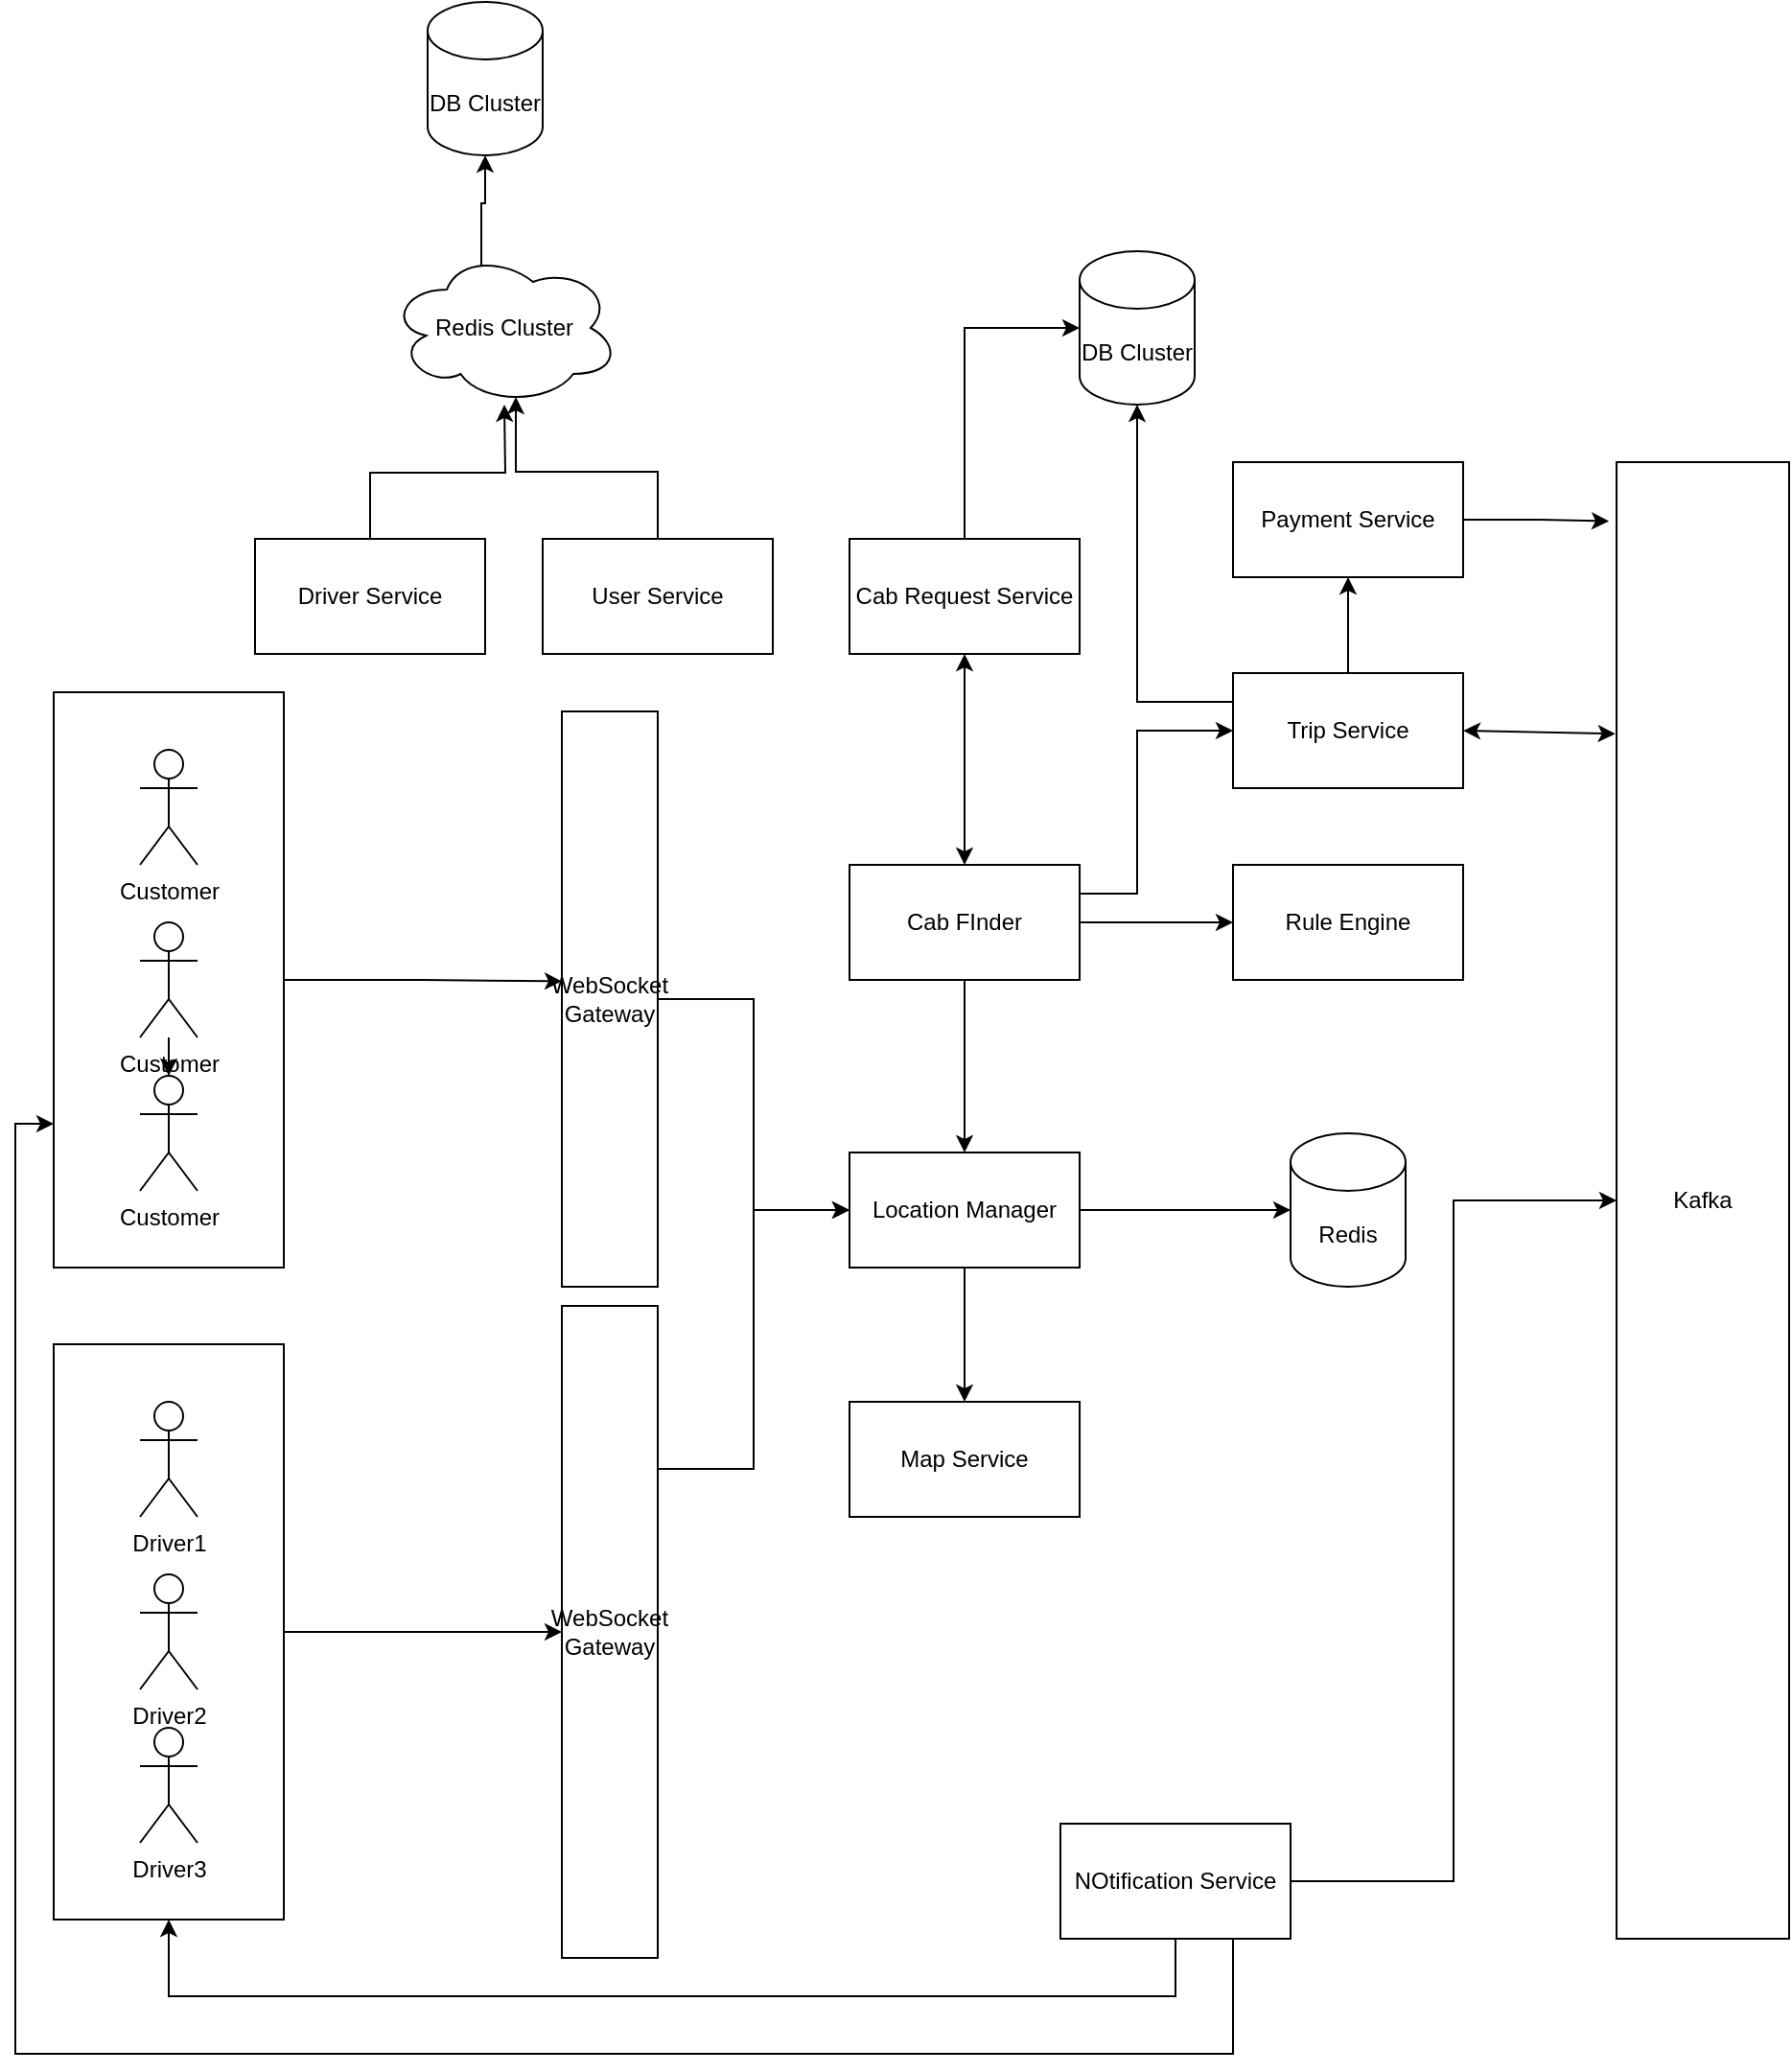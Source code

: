 <mxfile version="22.1.17" type="github">
  <diagram name="Page-1" id="OVm1V5rvUiN5_n777IS2">
    <mxGraphModel dx="1858" dy="1692" grid="1" gridSize="10" guides="1" tooltips="1" connect="1" arrows="1" fold="1" page="1" pageScale="1" pageWidth="850" pageHeight="1100" math="0" shadow="0">
      <root>
        <mxCell id="0" />
        <mxCell id="1" parent="0" />
        <mxCell id="6h84PF4SdJqPQpqpmfc6-9" style="edgeStyle=orthogonalEdgeStyle;rounded=0;orthogonalLoop=1;jettySize=auto;html=1;exitX=1;exitY=0.5;exitDx=0;exitDy=0;entryX=0;entryY=0.5;entryDx=0;entryDy=0;" edge="1" parent="1" source="6h84PF4SdJqPQpqpmfc6-5" target="6h84PF4SdJqPQpqpmfc6-8">
          <mxGeometry relative="1" as="geometry" />
        </mxCell>
        <mxCell id="6h84PF4SdJqPQpqpmfc6-5" value="" style="rounded=0;whiteSpace=wrap;html=1;" vertex="1" parent="1">
          <mxGeometry x="25" y="180" width="120" height="300" as="geometry" />
        </mxCell>
        <mxCell id="6h84PF4SdJqPQpqpmfc6-2" value="Driver2" style="shape=umlActor;verticalLabelPosition=bottom;verticalAlign=top;html=1;outlineConnect=0;" vertex="1" parent="1">
          <mxGeometry x="70" y="300" width="30" height="60" as="geometry" />
        </mxCell>
        <mxCell id="6h84PF4SdJqPQpqpmfc6-3" value="Driver1" style="shape=umlActor;verticalLabelPosition=bottom;verticalAlign=top;html=1;outlineConnect=0;" vertex="1" parent="1">
          <mxGeometry x="70" y="210" width="30" height="60" as="geometry" />
        </mxCell>
        <mxCell id="6h84PF4SdJqPQpqpmfc6-4" value="Driver3" style="shape=umlActor;verticalLabelPosition=bottom;verticalAlign=top;html=1;outlineConnect=0;" vertex="1" parent="1">
          <mxGeometry x="70" y="380" width="30" height="60" as="geometry" />
        </mxCell>
        <mxCell id="6h84PF4SdJqPQpqpmfc6-27" style="edgeStyle=orthogonalEdgeStyle;rounded=0;orthogonalLoop=1;jettySize=auto;html=1;exitX=1;exitY=0.25;exitDx=0;exitDy=0;entryX=0;entryY=0.5;entryDx=0;entryDy=0;" edge="1" parent="1" source="6h84PF4SdJqPQpqpmfc6-8" target="6h84PF4SdJqPQpqpmfc6-22">
          <mxGeometry relative="1" as="geometry" />
        </mxCell>
        <mxCell id="6h84PF4SdJqPQpqpmfc6-8" value="WebSocket Gateway" style="rounded=0;whiteSpace=wrap;html=1;" vertex="1" parent="1">
          <mxGeometry x="290" y="160" width="50" height="340" as="geometry" />
        </mxCell>
        <mxCell id="6h84PF4SdJqPQpqpmfc6-15" value="" style="rounded=0;whiteSpace=wrap;html=1;" vertex="1" parent="1">
          <mxGeometry x="25" y="-160" width="120" height="300" as="geometry" />
        </mxCell>
        <mxCell id="6h84PF4SdJqPQpqpmfc6-19" value="" style="edgeStyle=orthogonalEdgeStyle;rounded=0;orthogonalLoop=1;jettySize=auto;html=1;" edge="1" parent="1" source="6h84PF4SdJqPQpqpmfc6-16" target="6h84PF4SdJqPQpqpmfc6-18">
          <mxGeometry relative="1" as="geometry" />
        </mxCell>
        <mxCell id="6h84PF4SdJqPQpqpmfc6-16" value="Customer" style="shape=umlActor;verticalLabelPosition=bottom;verticalAlign=top;html=1;outlineConnect=0;" vertex="1" parent="1">
          <mxGeometry x="70" y="-40" width="30" height="60" as="geometry" />
        </mxCell>
        <mxCell id="6h84PF4SdJqPQpqpmfc6-17" value="Customer" style="shape=umlActor;verticalLabelPosition=bottom;verticalAlign=top;html=1;outlineConnect=0;" vertex="1" parent="1">
          <mxGeometry x="70" y="-130" width="30" height="60" as="geometry" />
        </mxCell>
        <mxCell id="6h84PF4SdJqPQpqpmfc6-18" value="Customer" style="shape=umlActor;verticalLabelPosition=bottom;verticalAlign=top;html=1;outlineConnect=0;" vertex="1" parent="1">
          <mxGeometry x="70" y="40" width="30" height="60" as="geometry" />
        </mxCell>
        <mxCell id="6h84PF4SdJqPQpqpmfc6-24" style="edgeStyle=orthogonalEdgeStyle;rounded=0;orthogonalLoop=1;jettySize=auto;html=1;exitX=1;exitY=0.5;exitDx=0;exitDy=0;entryX=0;entryY=0.5;entryDx=0;entryDy=0;" edge="1" parent="1" source="6h84PF4SdJqPQpqpmfc6-20" target="6h84PF4SdJqPQpqpmfc6-22">
          <mxGeometry relative="1" as="geometry" />
        </mxCell>
        <mxCell id="6h84PF4SdJqPQpqpmfc6-20" value="WebSocket Gateway" style="rounded=0;whiteSpace=wrap;html=1;" vertex="1" parent="1">
          <mxGeometry x="290" y="-150" width="50" height="300" as="geometry" />
        </mxCell>
        <mxCell id="6h84PF4SdJqPQpqpmfc6-21" style="edgeStyle=orthogonalEdgeStyle;rounded=0;orthogonalLoop=1;jettySize=auto;html=1;exitX=1;exitY=0.5;exitDx=0;exitDy=0;entryX=0;entryY=0.469;entryDx=0;entryDy=0;entryPerimeter=0;" edge="1" parent="1" source="6h84PF4SdJqPQpqpmfc6-15" target="6h84PF4SdJqPQpqpmfc6-20">
          <mxGeometry relative="1" as="geometry" />
        </mxCell>
        <mxCell id="6h84PF4SdJqPQpqpmfc6-28" style="edgeStyle=orthogonalEdgeStyle;rounded=0;orthogonalLoop=1;jettySize=auto;html=1;exitX=0.5;exitY=1;exitDx=0;exitDy=0;entryX=0.5;entryY=0;entryDx=0;entryDy=0;" edge="1" parent="1" source="6h84PF4SdJqPQpqpmfc6-22" target="6h84PF4SdJqPQpqpmfc6-23">
          <mxGeometry relative="1" as="geometry" />
        </mxCell>
        <mxCell id="6h84PF4SdJqPQpqpmfc6-22" value="Location Manager" style="rounded=0;whiteSpace=wrap;html=1;" vertex="1" parent="1">
          <mxGeometry x="440" y="80" width="120" height="60" as="geometry" />
        </mxCell>
        <mxCell id="6h84PF4SdJqPQpqpmfc6-23" value="Map Service" style="rounded=0;whiteSpace=wrap;html=1;" vertex="1" parent="1">
          <mxGeometry x="440" y="210" width="120" height="60" as="geometry" />
        </mxCell>
        <mxCell id="6h84PF4SdJqPQpqpmfc6-29" value="Redis" style="shape=cylinder3;whiteSpace=wrap;html=1;boundedLbl=1;backgroundOutline=1;size=15;" vertex="1" parent="1">
          <mxGeometry x="670" y="70" width="60" height="80" as="geometry" />
        </mxCell>
        <mxCell id="6h84PF4SdJqPQpqpmfc6-30" style="edgeStyle=orthogonalEdgeStyle;rounded=0;orthogonalLoop=1;jettySize=auto;html=1;exitX=1;exitY=0.5;exitDx=0;exitDy=0;entryX=0;entryY=0.5;entryDx=0;entryDy=0;entryPerimeter=0;" edge="1" parent="1" source="6h84PF4SdJqPQpqpmfc6-22" target="6h84PF4SdJqPQpqpmfc6-29">
          <mxGeometry relative="1" as="geometry" />
        </mxCell>
        <mxCell id="6h84PF4SdJqPQpqpmfc6-33" style="edgeStyle=orthogonalEdgeStyle;rounded=0;orthogonalLoop=1;jettySize=auto;html=1;exitX=0.5;exitY=1;exitDx=0;exitDy=0;entryX=0.5;entryY=0;entryDx=0;entryDy=0;" edge="1" parent="1" source="6h84PF4SdJqPQpqpmfc6-31" target="6h84PF4SdJqPQpqpmfc6-22">
          <mxGeometry relative="1" as="geometry" />
        </mxCell>
        <mxCell id="6h84PF4SdJqPQpqpmfc6-34" style="edgeStyle=orthogonalEdgeStyle;rounded=0;orthogonalLoop=1;jettySize=auto;html=1;exitX=1;exitY=0.5;exitDx=0;exitDy=0;" edge="1" parent="1" source="6h84PF4SdJqPQpqpmfc6-31" target="6h84PF4SdJqPQpqpmfc6-35">
          <mxGeometry relative="1" as="geometry">
            <mxPoint x="640" y="-90" as="targetPoint" />
          </mxGeometry>
        </mxCell>
        <mxCell id="6h84PF4SdJqPQpqpmfc6-41" style="edgeStyle=orthogonalEdgeStyle;rounded=0;orthogonalLoop=1;jettySize=auto;html=1;exitX=1;exitY=0.25;exitDx=0;exitDy=0;entryX=0;entryY=0.5;entryDx=0;entryDy=0;" edge="1" parent="1" source="6h84PF4SdJqPQpqpmfc6-31" target="6h84PF4SdJqPQpqpmfc6-40">
          <mxGeometry relative="1" as="geometry">
            <Array as="points">
              <mxPoint x="590" y="-55" />
              <mxPoint x="590" y="-140" />
            </Array>
          </mxGeometry>
        </mxCell>
        <mxCell id="6h84PF4SdJqPQpqpmfc6-31" value="Cab FInder" style="rounded=0;whiteSpace=wrap;html=1;" vertex="1" parent="1">
          <mxGeometry x="440" y="-70" width="120" height="60" as="geometry" />
        </mxCell>
        <mxCell id="6h84PF4SdJqPQpqpmfc6-32" value="Cab Request Service" style="rounded=0;whiteSpace=wrap;html=1;" vertex="1" parent="1">
          <mxGeometry x="440" y="-240" width="120" height="60" as="geometry" />
        </mxCell>
        <mxCell id="6h84PF4SdJqPQpqpmfc6-35" value="Rule Engine" style="rounded=0;whiteSpace=wrap;html=1;" vertex="1" parent="1">
          <mxGeometry x="640" y="-70" width="120" height="60" as="geometry" />
        </mxCell>
        <mxCell id="6h84PF4SdJqPQpqpmfc6-39" value="" style="endArrow=classic;startArrow=classic;html=1;rounded=0;entryX=0.5;entryY=1;entryDx=0;entryDy=0;" edge="1" parent="1" source="6h84PF4SdJqPQpqpmfc6-31" target="6h84PF4SdJqPQpqpmfc6-32">
          <mxGeometry width="50" height="50" relative="1" as="geometry">
            <mxPoint x="380" y="10" as="sourcePoint" />
            <mxPoint x="430" y="-40" as="targetPoint" />
          </mxGeometry>
        </mxCell>
        <mxCell id="6h84PF4SdJqPQpqpmfc6-54" style="edgeStyle=orthogonalEdgeStyle;rounded=0;orthogonalLoop=1;jettySize=auto;html=1;exitX=0.5;exitY=0;exitDx=0;exitDy=0;entryX=0.5;entryY=1;entryDx=0;entryDy=0;" edge="1" parent="1" source="6h84PF4SdJqPQpqpmfc6-40" target="6h84PF4SdJqPQpqpmfc6-53">
          <mxGeometry relative="1" as="geometry" />
        </mxCell>
        <mxCell id="6h84PF4SdJqPQpqpmfc6-40" value="Trip Service" style="rounded=0;whiteSpace=wrap;html=1;" vertex="1" parent="1">
          <mxGeometry x="640" y="-170" width="120" height="60" as="geometry" />
        </mxCell>
        <mxCell id="6h84PF4SdJqPQpqpmfc6-42" value="DB Cluster" style="shape=cylinder3;whiteSpace=wrap;html=1;boundedLbl=1;backgroundOutline=1;size=15;" vertex="1" parent="1">
          <mxGeometry x="560" y="-390" width="60" height="80" as="geometry" />
        </mxCell>
        <mxCell id="6h84PF4SdJqPQpqpmfc6-44" value="Kafka" style="rounded=0;whiteSpace=wrap;html=1;" vertex="1" parent="1">
          <mxGeometry x="840" y="-280" width="90" height="770" as="geometry" />
        </mxCell>
        <mxCell id="6h84PF4SdJqPQpqpmfc6-47" style="edgeStyle=orthogonalEdgeStyle;rounded=0;orthogonalLoop=1;jettySize=auto;html=1;exitX=1;exitY=0.5;exitDx=0;exitDy=0;" edge="1" parent="1" source="6h84PF4SdJqPQpqpmfc6-45" target="6h84PF4SdJqPQpqpmfc6-44">
          <mxGeometry relative="1" as="geometry" />
        </mxCell>
        <mxCell id="6h84PF4SdJqPQpqpmfc6-48" style="edgeStyle=orthogonalEdgeStyle;rounded=0;orthogonalLoop=1;jettySize=auto;html=1;entryX=0.5;entryY=1;entryDx=0;entryDy=0;" edge="1" parent="1" source="6h84PF4SdJqPQpqpmfc6-45" target="6h84PF4SdJqPQpqpmfc6-5">
          <mxGeometry relative="1" as="geometry">
            <Array as="points">
              <mxPoint x="610" y="520" />
              <mxPoint x="85" y="520" />
            </Array>
          </mxGeometry>
        </mxCell>
        <mxCell id="6h84PF4SdJqPQpqpmfc6-50" style="edgeStyle=orthogonalEdgeStyle;rounded=0;orthogonalLoop=1;jettySize=auto;html=1;exitX=0.75;exitY=1;exitDx=0;exitDy=0;entryX=0;entryY=0.75;entryDx=0;entryDy=0;" edge="1" parent="1" source="6h84PF4SdJqPQpqpmfc6-45" target="6h84PF4SdJqPQpqpmfc6-15">
          <mxGeometry relative="1" as="geometry">
            <Array as="points">
              <mxPoint x="640" y="550" />
              <mxPoint x="5" y="550" />
              <mxPoint x="5" y="65" />
            </Array>
          </mxGeometry>
        </mxCell>
        <mxCell id="6h84PF4SdJqPQpqpmfc6-45" value="NOtification Service" style="rounded=0;whiteSpace=wrap;html=1;" vertex="1" parent="1">
          <mxGeometry x="550" y="430" width="120" height="60" as="geometry" />
        </mxCell>
        <mxCell id="6h84PF4SdJqPQpqpmfc6-53" value="Payment Service" style="rounded=0;whiteSpace=wrap;html=1;" vertex="1" parent="1">
          <mxGeometry x="640" y="-280" width="120" height="60" as="geometry" />
        </mxCell>
        <mxCell id="6h84PF4SdJqPQpqpmfc6-55" style="edgeStyle=orthogonalEdgeStyle;rounded=0;orthogonalLoop=1;jettySize=auto;html=1;exitX=1;exitY=0.5;exitDx=0;exitDy=0;entryX=-0.044;entryY=0.04;entryDx=0;entryDy=0;entryPerimeter=0;" edge="1" parent="1" source="6h84PF4SdJqPQpqpmfc6-53" target="6h84PF4SdJqPQpqpmfc6-44">
          <mxGeometry relative="1" as="geometry" />
        </mxCell>
        <mxCell id="6h84PF4SdJqPQpqpmfc6-56" style="edgeStyle=orthogonalEdgeStyle;rounded=0;orthogonalLoop=1;jettySize=auto;html=1;exitX=0;exitY=0.25;exitDx=0;exitDy=0;entryX=0.5;entryY=1;entryDx=0;entryDy=0;entryPerimeter=0;" edge="1" parent="1" source="6h84PF4SdJqPQpqpmfc6-40" target="6h84PF4SdJqPQpqpmfc6-42">
          <mxGeometry relative="1" as="geometry" />
        </mxCell>
        <mxCell id="6h84PF4SdJqPQpqpmfc6-57" value="User Service" style="rounded=0;whiteSpace=wrap;html=1;" vertex="1" parent="1">
          <mxGeometry x="280" y="-240" width="120" height="60" as="geometry" />
        </mxCell>
        <mxCell id="6h84PF4SdJqPQpqpmfc6-62" style="edgeStyle=orthogonalEdgeStyle;rounded=0;orthogonalLoop=1;jettySize=auto;html=1;exitX=0.5;exitY=0;exitDx=0;exitDy=0;" edge="1" parent="1" source="6h84PF4SdJqPQpqpmfc6-58">
          <mxGeometry relative="1" as="geometry">
            <mxPoint x="260" y="-310" as="targetPoint" />
          </mxGeometry>
        </mxCell>
        <mxCell id="6h84PF4SdJqPQpqpmfc6-58" value="Driver Service" style="rounded=0;whiteSpace=wrap;html=1;" vertex="1" parent="1">
          <mxGeometry x="130" y="-240" width="120" height="60" as="geometry" />
        </mxCell>
        <mxCell id="6h84PF4SdJqPQpqpmfc6-59" value="DB Cluster" style="shape=cylinder3;whiteSpace=wrap;html=1;boundedLbl=1;backgroundOutline=1;size=15;" vertex="1" parent="1">
          <mxGeometry x="220" y="-520" width="60" height="80" as="geometry" />
        </mxCell>
        <mxCell id="6h84PF4SdJqPQpqpmfc6-60" value="Redis Cluster" style="ellipse;shape=cloud;whiteSpace=wrap;html=1;" vertex="1" parent="1">
          <mxGeometry x="200" y="-390" width="120" height="80" as="geometry" />
        </mxCell>
        <mxCell id="6h84PF4SdJqPQpqpmfc6-61" style="edgeStyle=orthogonalEdgeStyle;rounded=0;orthogonalLoop=1;jettySize=auto;html=1;exitX=0.5;exitY=0;exitDx=0;exitDy=0;entryX=0.55;entryY=0.95;entryDx=0;entryDy=0;entryPerimeter=0;" edge="1" parent="1" source="6h84PF4SdJqPQpqpmfc6-57" target="6h84PF4SdJqPQpqpmfc6-60">
          <mxGeometry relative="1" as="geometry" />
        </mxCell>
        <mxCell id="6h84PF4SdJqPQpqpmfc6-63" style="edgeStyle=orthogonalEdgeStyle;rounded=0;orthogonalLoop=1;jettySize=auto;html=1;exitX=0.4;exitY=0.1;exitDx=0;exitDy=0;exitPerimeter=0;entryX=0.5;entryY=1;entryDx=0;entryDy=0;entryPerimeter=0;" edge="1" parent="1" source="6h84PF4SdJqPQpqpmfc6-60" target="6h84PF4SdJqPQpqpmfc6-59">
          <mxGeometry relative="1" as="geometry" />
        </mxCell>
        <mxCell id="6h84PF4SdJqPQpqpmfc6-64" style="edgeStyle=orthogonalEdgeStyle;rounded=0;orthogonalLoop=1;jettySize=auto;html=1;exitX=0.5;exitY=0;exitDx=0;exitDy=0;entryX=0;entryY=0.5;entryDx=0;entryDy=0;entryPerimeter=0;" edge="1" parent="1" source="6h84PF4SdJqPQpqpmfc6-32" target="6h84PF4SdJqPQpqpmfc6-42">
          <mxGeometry relative="1" as="geometry" />
        </mxCell>
        <mxCell id="6h84PF4SdJqPQpqpmfc6-65" value="" style="endArrow=classic;startArrow=classic;html=1;rounded=0;entryX=-0.007;entryY=0.184;entryDx=0;entryDy=0;entryPerimeter=0;exitX=1;exitY=0.5;exitDx=0;exitDy=0;" edge="1" parent="1" source="6h84PF4SdJqPQpqpmfc6-40" target="6h84PF4SdJqPQpqpmfc6-44">
          <mxGeometry width="50" height="50" relative="1" as="geometry">
            <mxPoint x="380" y="-10" as="sourcePoint" />
            <mxPoint x="430" y="-60" as="targetPoint" />
          </mxGeometry>
        </mxCell>
      </root>
    </mxGraphModel>
  </diagram>
</mxfile>
